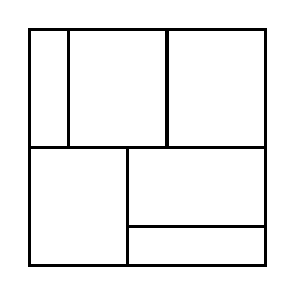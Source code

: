 \begin{tikzpicture}[very thick, scale=.5]
    \draw (0,3) rectangle (1,6);
    \draw (1,3) rectangle (7/2,6);
    \draw (7/2,3) rectangle (6,6);
    \draw (0,0) rectangle (5/2,3);
    \draw (5/2,1) rectangle (6,3);
    \draw (5/2,0) rectangle (6,1);
\end{tikzpicture}
